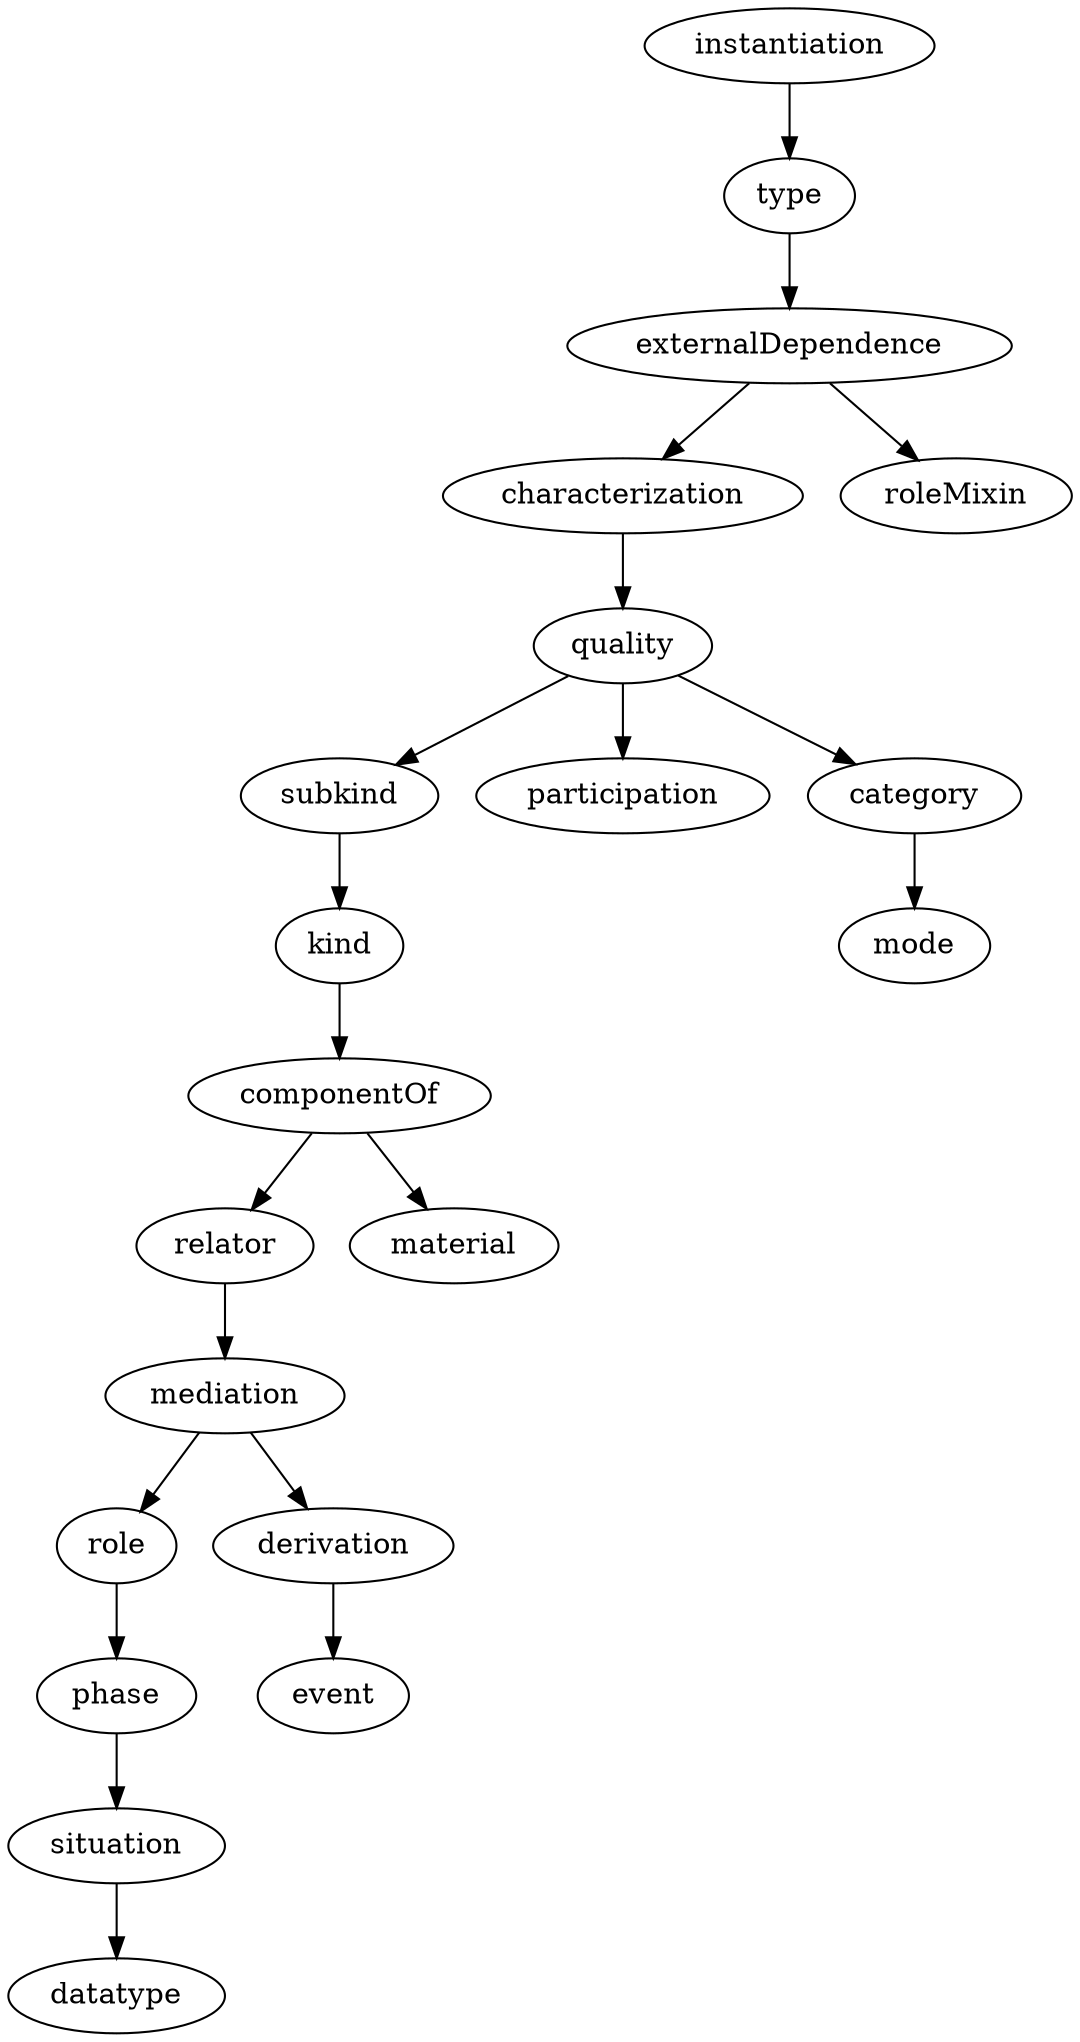 strict digraph  {
instantiation;
type;
externalDependence;
characterization;
roleMixin;
quality;
subkind;
participation;
category;
kind;
componentOf;
relator;
material;
mediation;
role;
derivation;
phase;
situation;
event;
mode;
datatype;
instantiation -> type;
type -> externalDependence;
externalDependence -> characterization;
externalDependence -> roleMixin;
characterization -> quality;
quality -> subkind;
quality -> participation;
quality -> category;
subkind -> kind;
category -> mode;
kind -> componentOf;
componentOf -> relator;
componentOf -> material;
relator -> mediation;
mediation -> role;
mediation -> derivation;
role -> phase;
derivation -> event;
phase -> situation;
situation -> datatype;
}
